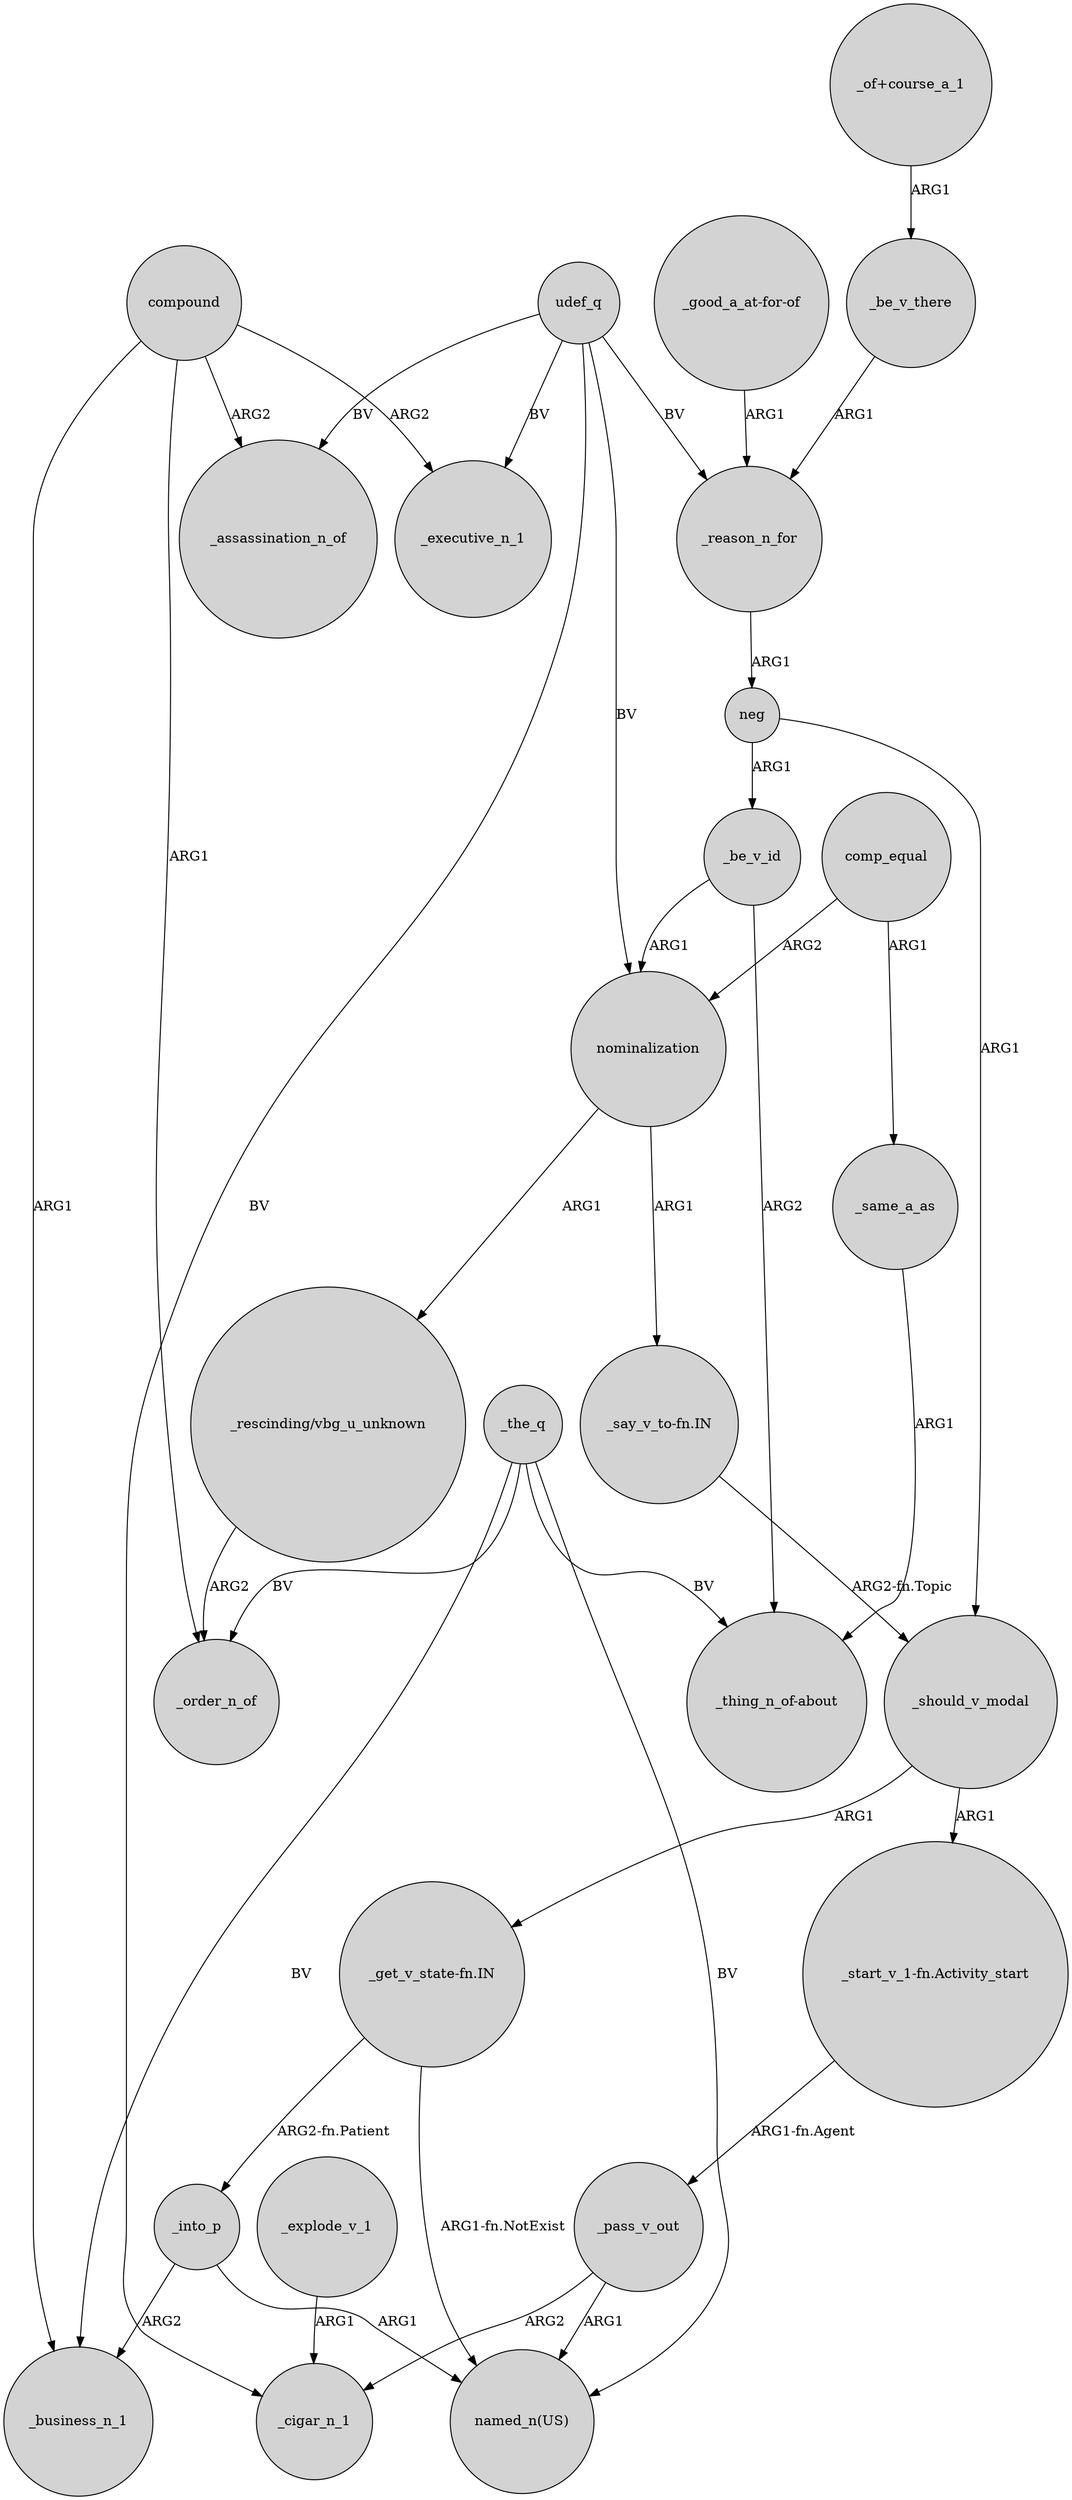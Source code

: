 digraph {
	node [shape=circle style=filled]
	_the_q -> _business_n_1 [label=BV]
	_be_v_there -> _reason_n_for [label=ARG1]
	udef_q -> _executive_n_1 [label=BV]
	udef_q -> _reason_n_for [label=BV]
	neg -> _should_v_modal [label=ARG1]
	"_start_v_1-fn.Activity_start" -> _pass_v_out [label="ARG1-fn.Agent"]
	_be_v_id -> nominalization [label=ARG1]
	"_of+course_a_1" -> _be_v_there [label=ARG1]
	_pass_v_out -> _cigar_n_1 [label=ARG2]
	"_get_v_state-fn.IN" -> _into_p [label="ARG2-fn.Patient"]
	_the_q -> _order_n_of [label=BV]
	_explode_v_1 -> _cigar_n_1 [label=ARG1]
	_be_v_id -> "_thing_n_of-about" [label=ARG2]
	_into_p -> "named_n(US)" [label=ARG1]
	nominalization -> "_rescinding/vbg_u_unknown" [label=ARG1]
	_the_q -> "named_n(US)" [label=BV]
	_should_v_modal -> "_get_v_state-fn.IN" [label=ARG1]
	"_good_a_at-for-of" -> _reason_n_for [label=ARG1]
	_pass_v_out -> "named_n(US)" [label=ARG1]
	"_rescinding/vbg_u_unknown" -> _order_n_of [label=ARG2]
	udef_q -> _assassination_n_of [label=BV]
	"_say_v_to-fn.IN" -> _should_v_modal [label="ARG2-fn.Topic"]
	udef_q -> _cigar_n_1 [label=BV]
	nominalization -> "_say_v_to-fn.IN" [label=ARG1]
	_should_v_modal -> "_start_v_1-fn.Activity_start" [label=ARG1]
	comp_equal -> _same_a_as [label=ARG1]
	_reason_n_for -> neg [label=ARG1]
	compound -> _order_n_of [label=ARG1]
	comp_equal -> nominalization [label=ARG2]
	compound -> _business_n_1 [label=ARG1]
	"_get_v_state-fn.IN" -> "named_n(US)" [label="ARG1-fn.NotExist"]
	udef_q -> nominalization [label=BV]
	_into_p -> _business_n_1 [label=ARG2]
	neg -> _be_v_id [label=ARG1]
	_the_q -> "_thing_n_of-about" [label=BV]
	compound -> _executive_n_1 [label=ARG2]
	compound -> _assassination_n_of [label=ARG2]
	_same_a_as -> "_thing_n_of-about" [label=ARG1]
}
